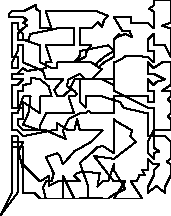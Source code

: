 unitsize(0.001cm);
// 68233.6
draw((200,400)--(200,500));
draw((200,500)--(200,600));
draw((200,600)--(200,700));
draw((200,700)--(200,800));
draw((200,800)--(200,900));
draw((200,900)--(200,1000));
draw((200,1000)--(200,1100));
draw((200,1100)--(200,1400));
draw((200,1400)--(300,1400));
draw((300,1400)--(300,1200));
draw((300,1200)--(400,800));
draw((400,800)--(400,700));
draw((400,700)--(400,600));
draw((400,600)--(400,500));
draw((400,500)--(400,400));
draw((400,400)--(600,400));
draw((600,400)--(700,300));
draw((700,300)--(900,300));
draw((900,300)--(1000,300));
draw((1000,300)--(1100,300));
draw((1100,300)--(1100,600));
draw((1100,600)--(1100,700));
draw((1100,700)--(1300,300));
draw((1300,300)--(1550,300));
draw((1550,300)--(1550,500));
draw((1550,500)--(1400,930));
draw((1400,930)--(1600,1100));
draw((1600,1100)--(1700,1200));
draw((1700,1200)--(1800,1230));
draw((1800,1230)--(2000,1100));
draw((2000,1100)--(2000,1200));
draw((2000,1200)--(2000,1300));
draw((2000,1300)--(2000,1400));
draw((2000,1400)--(2000,1500));
draw((2000,1500)--(2000,1600));
draw((2000,1600)--(2000,1700));
draw((2000,1700)--(2060,1650));
draw((2060,1650)--(2320,1500));
draw((2320,1500)--(2290,1400));
draw((2290,1400)--(2390,1300));
draw((2390,1300)--(2000,1000));
draw((2000,1000)--(1650,1050));
draw((1650,1050)--(2000,600));
draw((2000,600)--(2100,600));
draw((2100,600)--(2200,600));
draw((2200,600)--(2000,300));
draw((2000,300)--(2100,300));
draw((2100,300)--(2200,300));
draw((2200,300)--(2300,300));
draw((2300,300)--(2400,300));
draw((2400,300)--(2500,300));
draw((2500,300)--(2300,600));
draw((2300,600)--(2400,600));
draw((2400,600)--(2450,710));
draw((2450,710)--(2550,710));
draw((2550,710)--(2500,800));
draw((2500,800)--(2600,800));
draw((2600,800)--(2600,900));
draw((2600,900)--(2600,1000));
draw((2600,1000)--(2700,900));
draw((2700,900)--(2800,900));
draw((2800,900)--(2700,800));
draw((2700,800)--(2700,700));
draw((2700,700)--(2600,500));
draw((2600,500)--(2600,400));
draw((2600,400)--(2750,520));
draw((2750,520)--(2900,400));
draw((2900,400)--(2900,500));
draw((2900,500)--(3000,700));
draw((3000,700)--(3000,800));
draw((3000,800)--(3000,900));
draw((3000,900)--(2930,950));
draw((2930,950)--(3000,1000));
draw((3000,1000)--(3000,1100));
draw((3000,1100)--(3000,1200));
draw((3000,1200)--(3000,1300));
draw((3000,1300)--(2900,1400));
draw((2900,1400)--(2700,1400));
draw((2700,1400)--(2600,1400));
draw((2600,1400)--(2600,1500));
draw((2600,1500)--(2600,1600));
draw((2600,1600)--(2600,1700));
draw((2600,1700)--(2600,1800));
draw((2600,1800)--(2170,1900));
draw((2170,1900)--(2110,2000));
draw((2110,2000)--(1800,2100));
draw((1800,2100)--(1700,2100));
draw((1700,2100)--(1600,2100));
draw((1600,2100)--(1500,2100));
draw((1500,2100)--(1500,1900));
draw((1500,1900)--(1400,2000));
draw((1400,2000)--(1400,2100));
draw((1400,2100)--(1400,2400));
draw((1400,2400)--(1600,2400));
draw((1600,2400)--(1790,2580));
draw((1790,2580)--(1600,2700));
draw((1600,2700)--(1500,2700));
draw((1500,2700)--(1400,2700));
draw((1400,2700)--(1200,2700));
draw((1200,2700)--(1100,2700));
draw((1100,2700)--(1000,2700));
draw((1000,2700)--(1000,2600));
draw((1000,2600)--(910,2600));
draw((910,2600)--(700,2700));
draw((700,2700)--(700,3000));
draw((700,3000)--(400,3100));
draw((400,3100)--(400,3200));
draw((400,3200)--(300,3300));
draw((300,3300)--(300,3400));
draw((300,3400)--(200,3400));
draw((200,3400)--(200,3300));
draw((200,3300)--(200,3200));
draw((200,3200)--(200,3100));
draw((200,3100)--(200,3000));
draw((200,3000)--(200,2900));
draw((200,2900)--(200,2800));
draw((200,2800)--(300,2800));
draw((300,2800)--(300,2700));
draw((300,2700)--(300,2600));
draw((300,2600)--(200,2600));
draw((200,2600)--(200,2700));
draw((200,2700)--(300,2900));
draw((300,2900)--(300,3000));
draw((300,3000)--(400,3000));
draw((400,3000)--(400,2900));
draw((400,2900)--(400,2800));
draw((400,2800)--(400,2700));
draw((400,2700)--(750,2550));
draw((750,2550)--(800,2400));
draw((800,2400)--(900,2400));
draw((900,2400)--(1000,2400));
draw((1000,2400)--(1100,2400));
draw((1100,2400)--(950,2220));
draw((950,2220)--(1000,2100));
draw((1000,2100)--(1100,2100));
draw((1100,2100)--(1220,2210));
draw((1220,2210)--(1300,2400));
draw((1300,2400)--(2000,2400));
draw((2000,2400)--(2000,2200));
draw((2000,2200)--(2600,1900));
draw((2600,1900)--(2700,1900));
draw((2700,1900)--(2700,1800));
draw((2700,1800)--(2700,1700));
draw((2700,1700)--(2700,1600));
draw((2700,1600)--(2700,1300));
draw((2700,1300)--(2700,1200));
draw((2700,1200)--(2800,1130));
draw((2800,1130)--(2700,1100));
draw((2700,1100)--(2700,1000));
draw((2700,1000)--(2600,1100));
draw((2600,1100)--(2600,1200));
draw((2600,1200)--(2600,1300));
draw((2600,1300)--(2700,1500));
draw((2700,1500)--(3000,1500));
draw((3000,1500)--(3000,1600));
draw((3000,1600)--(3000,1700));
draw((3000,1700)--(2950,1750));
draw((2950,1750)--(3000,1800));
draw((3000,1800)--(3000,1900));
draw((3000,1900)--(3000,2000));
draw((3000,2000)--(2950,2050));
draw((2950,2050)--(3000,2100));
draw((3000,2100)--(3000,2200));
draw((3000,2200)--(2850,2200));
draw((2850,2200)--(3000,2300));
draw((3000,2300)--(3000,2500));
draw((3000,2500)--(3000,2600));
draw((3000,2600)--(3000,2700));
draw((3000,2700)--(2850,2700));
draw((2850,2700)--(2700,2600));
draw((2700,2600)--(2600,2700));
draw((2600,2700)--(2600,2600));
draw((2600,2600)--(2600,2500));
draw((2600,2500)--(2700,2500));
draw((2700,2500)--(2900,2400));
draw((2900,2400)--(2760,2360));
draw((2760,2360)--(2700,2300));
draw((2700,2300)--(2600,2400));
draw((2600,2400)--(2600,2300));
draw((2600,2300)--(2600,2200));
draw((2600,2200)--(2700,2200));
draw((2700,2200)--(2700,2100));
draw((2700,2100)--(2700,2000));
draw((2700,2000)--(2600,2000));
draw((2600,2000)--(2600,2100));
draw((2600,2100)--(2400,2100));
draw((2400,2100)--(2000,2100));
draw((2000,2100)--(2000,2000));
draw((2000,2000)--(2000,1900));
draw((2000,1900)--(2000,1800));
draw((2000,1800)--(1800,1800));
draw((1800,1800)--(1700,1800));
draw((1700,1800)--(1600,1800));
draw((1600,1800)--(1550,1850));
draw((1550,1850)--(1500,1800));
draw((1500,1800)--(1400,1800));
draw((1400,1800)--(1200,1700));
draw((1200,1700)--(1100,1500));
draw((1100,1500)--(1150,1350));
draw((1150,1350)--(800,1500));
draw((800,1500)--(500,1500));
draw((500,1500)--(400,1500));
draw((400,1500)--(300,1600));
draw((300,1600)--(300,1700));
draw((300,1700)--(400,1700));
draw((400,1700)--(400,1800));
draw((400,1800)--(400,2000));
draw((400,2000)--(700,1800));
draw((700,1800)--(700,2100));
draw((700,2100)--(800,2100));
draw((800,2100)--(900,2100));
draw((900,2100)--(850,2280));
draw((850,2280)--(700,2400));
draw((700,2400)--(540,2430));
draw((540,2430)--(540,2330));
draw((540,2330)--(400,2300));
draw((400,2300)--(400,2200));
draw((400,2200)--(300,2200));
draw((300,2200)--(300,2100));
draw((300,2100)--(300,2000));
draw((300,2000)--(300,1900));
draw((300,1900)--(400,1900));
draw((400,1900)--(200,1900));
draw((200,1900)--(200,2000));
draw((200,2000)--(200,2100));
draw((200,2100)--(200,2200));
draw((200,2200)--(200,2300));
draw((200,2300)--(300,2300));
draw((300,2300)--(400,2400));
draw((400,2400)--(300,2400));
draw((300,2400)--(200,2400));
draw((200,2400)--(200,2500));
draw((200,2500)--(400,2500));
draw((400,2500)--(300,2500));
draw((300,2500)--(400,2600));
draw((400,2600)--(469,2550));
draw((469,2550)--(800,2600));
draw((800,2600)--(800,2700));
draw((800,2700)--(900,2700));
draw((900,2700)--(800,3000));
draw((800,3000)--(900,3000));
draw((900,3000)--(1000,3000));
draw((1000,3000)--(1100,3000));
draw((1100,3000)--(1200,3000));
draw((1200,3000)--(1300,3000));
draw((1300,3000)--(1300,3300));
draw((1300,3300)--(1200,3300));
draw((1200,3300)--(1100,3300));
draw((1100,3300)--(1000,3300));
draw((1000,3300)--(520,3200));
draw((520,3200)--(500,3100));
draw((500,3100)--(300,3100));
draw((300,3100)--(300,3200));
draw((300,3200)--(400,3300));
draw((400,3300)--(469,3350));
draw((469,3350)--(400,3400));
draw((400,3400)--(469,3450));
draw((469,3450)--(400,3500));
draw((400,3500)--(300,3500));
draw((300,3500)--(200,3500));
draw((200,3500)--(150,3500));
draw((150,3500)--(150,3550));
draw((150,3550)--(200,3600));
draw((200,3600)--(400,3600));
draw((400,3600)--(620,3709));
draw((620,3709)--(620,3650));
draw((620,3650)--(700,3600));
draw((700,3600)--(700,3300));
draw((700,3300)--(800,3300));
draw((800,3300)--(900,3300));
draw((900,3300)--(800,3600));
draw((800,3600)--(900,3600));
draw((900,3600)--(1000,3600));
draw((1000,3600)--(1100,3600));
draw((1100,3600)--(1200,3600));
draw((1200,3600)--(1300,3600));
draw((1300,3600)--(1400,3600));
draw((1400,3600)--(1500,3600));
draw((1500,3600)--(1600,3600));
draw((1600,3600)--(1700,3600));
draw((1700,3600)--(1900,3520));
draw((1900,3520)--(1829,3450));
draw((1829,3450)--(1790,3330));
draw((1790,3330)--(1720,3409));
draw((1720,3409)--(1600,3300));
draw((1600,3300)--(1500,3300));
draw((1500,3300)--(1400,3300));
draw((1400,3300)--(1400,3000));
draw((1400,3000)--(1500,3000));
draw((1500,3000)--(1600,3000));
draw((1600,3000)--(1500,2860));
draw((1500,2860)--(1500,2800));
draw((1500,2800)--(1300,2700));
draw((1300,2700)--(1400,2820));
draw((1400,2820)--(1400,2900));
draw((1400,2900)--(1900,3000));
draw((1900,3000)--(2000,2900));
draw((2000,2900)--(1829,2800));
draw((1829,2800)--(1690,2680));
draw((1690,2680)--(1720,2610));
draw((1720,2610)--(1829,2700));
draw((1829,2700)--(2000,2800));
draw((2000,2800)--(2000,3000));
draw((2000,3000)--(2000,3100));
draw((2000,3100)--(2100,3200));
draw((2100,3200)--(2050,3150));
draw((2050,3150)--(2200,3200));
draw((2200,3200)--(2320,3150));
draw((2320,3150)--(2280,3250));
draw((2280,3250)--(2150,3250));
draw((2150,3250)--(2000,3500));
draw((2000,3500)--(2300,3500));
draw((2300,3500)--(2300,3400));
draw((2300,3400)--(2600,3400));
draw((2600,3400)--(2700,3300));
draw((2700,3300)--(2700,3400));
draw((2700,3400)--(2700,3500));
draw((2700,3500)--(2700,3600));
draw((2700,3600)--(2620,3650));
draw((2620,3650)--(2700,3700));
draw((2700,3700)--(2700,3800));
draw((2700,3800)--(3000,3800));
draw((3000,3800)--(3000,3700));
draw((3000,3700)--(3000,3600));
draw((3000,3600)--(3000,3500));
draw((3000,3500)--(3000,3400));
draw((3000,3400)--(2850,3350));
draw((2850,3350)--(3000,3300));
draw((3000,3300)--(3000,3200));
draw((3000,3200)--(3000,3100));
draw((3000,3100)--(3000,3000));
draw((3000,3000)--(3000,2900));
draw((3000,2900)--(3000,2800));
draw((3000,2800)--(2900,3000));
draw((2900,3000)--(2700,3000));
draw((2700,3000)--(2700,3100));
draw((2700,3100)--(2700,3200));
draw((2700,3200)--(2600,3100));
draw((2600,3100)--(2600,3000));
draw((2600,3000)--(2600,2900));
draw((2600,2900)--(2700,2900));
draw((2700,2900)--(2700,2800));
draw((2700,2800)--(2700,2700));
draw((2700,2700)--(2600,2800));
draw((2600,2800)--(2220,2820));
draw((2220,2820)--(2120,2750));
draw((2120,2750)--(2000,2700));
draw((2000,2700)--(2000,2600));
draw((2000,2600)--(2000,2500));
draw((2000,2500)--(2000,2300));
draw((2000,2300)--(1800,2400));
draw((1800,2400)--(1700,2400));
draw((1700,2400)--(1500,2400));
draw((1500,2400)--(1400,2500));
draw((1400,2500)--(1200,2400));
draw((1200,2400)--(1170,2280));
draw((1170,2280)--(1300,2200));
draw((1300,2200)--(1350,2140));
draw((1350,2140)--(1300,2100));
draw((1300,2100)--(1200,2100));
draw((1200,2100)--(1300,1800));
draw((1300,1800)--(1200,1800));
draw((1200,1800)--(1100,1800));
draw((1100,1800)--(1000,1800));
draw((1000,1800)--(900,1800));
draw((900,1800)--(800,1800));
draw((800,1800)--(700,1600));
draw((700,1600)--(700,1500));
draw((700,1500)--(400,1600));
draw((400,1600)--(500,1829));
draw((500,1829)--(530,2100));
draw((530,2100)--(400,2100));
draw((400,2100)--(300,1800));
draw((300,1800)--(200,1800));
draw((200,1800)--(200,1700));
draw((200,1700)--(200,1600));
draw((200,1600)--(200,1500));
draw((200,1500)--(300,1500));
draw((300,1500)--(400,1400));
draw((400,1400)--(900,1500));
draw((900,1500)--(1000,1500));
draw((1000,1500)--(1000,1629));
draw((1000,1629)--(1200,1500));
draw((1200,1500)--(1300,1500));
draw((1300,1500)--(1350,1700));
draw((1350,1700)--(1400,1500));
draw((1400,1500)--(1500,1500));
draw((1500,1500)--(1600,1500));
draw((1600,1500)--(1700,1500));
draw((1700,1500)--(1800,1500));
draw((1800,1500)--(1600,1300));
draw((1600,1300)--(1300,1130));
draw((1300,1130)--(1100,900));
draw((1100,900)--(1050,1050));
draw((1050,1050)--(1000,1100));
draw((1000,1100)--(800,1030));
draw((800,1030)--(939,740));
draw((939,740)--(900,600));
draw((900,600)--(800,600));
draw((800,600)--(750,490));
draw((750,490)--(800,300));
draw((800,300)--(1200,300));
draw((1200,300)--(1400,300));
draw((1400,300)--(1710,310));
draw((1710,310)--(1800,300));
draw((1800,300)--(1900,300));
draw((1900,300)--(2000,370));
draw((2000,370)--(2200,469));
draw((2200,469)--(2000,800));
draw((2000,800)--(2000,900));
draw((2000,900)--(1900,600));
draw((1900,600)--(1800,600));
draw((1800,600)--(1710,510));
draw((1710,510)--(1750,750));
draw((1750,750)--(1450,770));
draw((1450,770)--(1350,750));
draw((1350,750)--(1300,700));
draw((1300,700)--(1400,600));
draw((1400,600)--(1300,600));
draw((1300,600)--(1200,600));
draw((1200,600)--(1000,600));
draw((1000,600)--(850,520));
draw((850,520)--(850,700));
draw((850,700)--(700,600));
draw((700,600)--(400,900));
draw((400,900)--(400,1000));
draw((400,1000)--(400,1100));
draw((400,1100)--(400,1200));
draw((400,1200)--(200,1200));
draw((200,1200)--(200,1300));
draw((200,1300)--(300,1300));
draw((300,1300)--(400,1300));
draw((400,1300)--(300,1100));
draw((300,1100)--(300,1000));
draw((300,1000)--(300,900));
draw((300,900)--(300,800));
draw((300,800)--(300,700));
draw((300,700)--(300,600));
draw((300,600)--(300,500));
draw((300,500)--(300,400));
draw((300,400)--(0,0));
draw((0,0)--(200,400));
